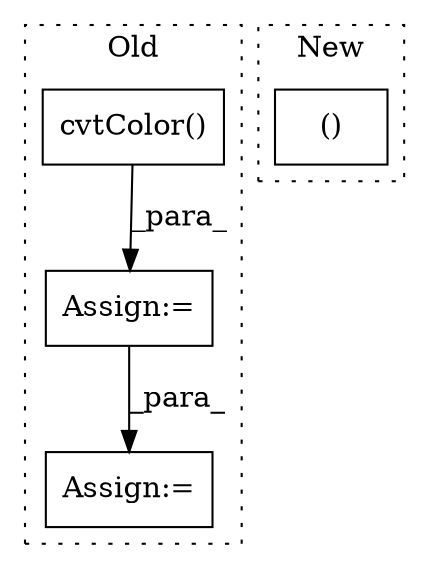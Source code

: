 digraph G {
subgraph cluster0 {
1 [label="cvtColor()" a="75" s="7495,7532" l="13,1" shape="box"];
3 [label="Assign:=" a="68" s="7547" l="3" shape="box"];
4 [label="Assign:=" a="68" s="8254" l="3" shape="box"];
label = "Old";
style="dotted";
}
subgraph cluster1 {
2 [label="()" a="54" s="1871" l="11" shape="box"];
label = "New";
style="dotted";
}
1 -> 3 [label="_para_"];
3 -> 4 [label="_para_"];
}